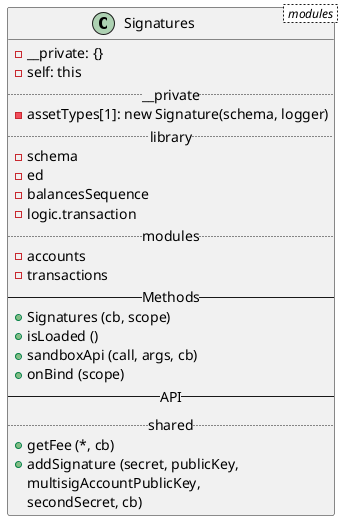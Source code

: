 @startuml
class Signatures < modules > {
  - __private: {}
  - self: this
  .. __private ..
  - assetTypes[1]: new Signature(schema, logger)
  .. library ..
  - schema
  - ed
  - balancesSequence
  - logic.transaction
  .. modules ..
  - accounts
  - transactions
  -- Methods --
  + Signatures (cb, scope)
  + isLoaded ()
  + sandboxApi (call, args, cb)
  + onBind (scope)
  -- API --
  .. shared ..
  + getFee (*, cb)
  + addSignature (secret, publicKey,
  multisigAccountPublicKey,
  secondSecret, cb)
}
@enduml
